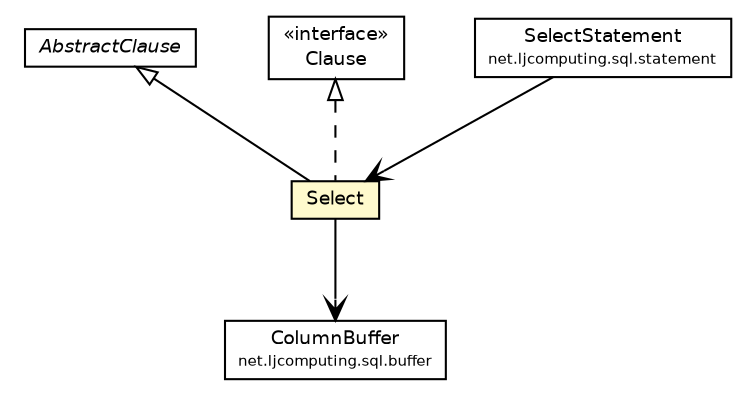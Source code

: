 #!/usr/local/bin/dot
#
# Class diagram 
# Generated by UMLGraph version R5_6 (http://www.umlgraph.org/)
#

digraph G {
	edge [fontname="Helvetica",fontsize=10,labelfontname="Helvetica",labelfontsize=10];
	node [fontname="Helvetica",fontsize=10,shape=plaintext];
	nodesep=0.25;
	ranksep=0.5;
	// net.ljcomputing.sql.clause.AbstractClause
	c584 [label=<<table title="net.ljcomputing.sql.clause.AbstractClause" border="0" cellborder="1" cellspacing="0" cellpadding="2" port="p" href="./AbstractClause.html">
		<tr><td><table border="0" cellspacing="0" cellpadding="1">
<tr><td align="center" balign="center"><font face="Helvetica-Oblique"> AbstractClause </font></td></tr>
		</table></td></tr>
		</table>>, URL="./AbstractClause.html", fontname="Helvetica", fontcolor="black", fontsize=9.0];
	// net.ljcomputing.sql.clause.Select
	c586 [label=<<table title="net.ljcomputing.sql.clause.Select" border="0" cellborder="1" cellspacing="0" cellpadding="2" port="p" bgcolor="lemonChiffon" href="./Select.html">
		<tr><td><table border="0" cellspacing="0" cellpadding="1">
<tr><td align="center" balign="center"> Select </td></tr>
		</table></td></tr>
		</table>>, URL="./Select.html", fontname="Helvetica", fontcolor="black", fontsize=9.0];
	// net.ljcomputing.sql.clause.Clause
	c587 [label=<<table title="net.ljcomputing.sql.clause.Clause" border="0" cellborder="1" cellspacing="0" cellpadding="2" port="p" href="./Clause.html">
		<tr><td><table border="0" cellspacing="0" cellpadding="1">
<tr><td align="center" balign="center"> &#171;interface&#187; </td></tr>
<tr><td align="center" balign="center"> Clause </td></tr>
		</table></td></tr>
		</table>>, URL="./Clause.html", fontname="Helvetica", fontcolor="black", fontsize=9.0];
	// net.ljcomputing.sql.statement.SelectStatement
	c593 [label=<<table title="net.ljcomputing.sql.statement.SelectStatement" border="0" cellborder="1" cellspacing="0" cellpadding="2" port="p" href="../statement/SelectStatement.html">
		<tr><td><table border="0" cellspacing="0" cellpadding="1">
<tr><td align="center" balign="center"> SelectStatement </td></tr>
<tr><td align="center" balign="center"><font point-size="7.0"> net.ljcomputing.sql.statement </font></td></tr>
		</table></td></tr>
		</table>>, URL="../statement/SelectStatement.html", fontname="Helvetica", fontcolor="black", fontsize=9.0];
	// net.ljcomputing.sql.buffer.ColumnBuffer
	c595 [label=<<table title="net.ljcomputing.sql.buffer.ColumnBuffer" border="0" cellborder="1" cellspacing="0" cellpadding="2" port="p" href="../buffer/ColumnBuffer.html">
		<tr><td><table border="0" cellspacing="0" cellpadding="1">
<tr><td align="center" balign="center"> ColumnBuffer </td></tr>
<tr><td align="center" balign="center"><font point-size="7.0"> net.ljcomputing.sql.buffer </font></td></tr>
		</table></td></tr>
		</table>>, URL="../buffer/ColumnBuffer.html", fontname="Helvetica", fontcolor="black", fontsize=9.0];
	//net.ljcomputing.sql.clause.Select extends net.ljcomputing.sql.clause.AbstractClause
	c584:p -> c586:p [dir=back,arrowtail=empty];
	//net.ljcomputing.sql.clause.Select implements net.ljcomputing.sql.clause.Clause
	c587:p -> c586:p [dir=back,arrowtail=empty,style=dashed];
	// net.ljcomputing.sql.clause.Select NAVASSOC net.ljcomputing.sql.buffer.ColumnBuffer
	c586:p -> c595:p [taillabel="", label="", headlabel="", fontname="Helvetica", fontcolor="black", fontsize=10.0, color="black", arrowhead=open];
	// net.ljcomputing.sql.statement.SelectStatement NAVASSOC net.ljcomputing.sql.clause.Select
	c593:p -> c586:p [taillabel="", label="", headlabel="", fontname="Helvetica", fontcolor="black", fontsize=10.0, color="black", arrowhead=open];
}

